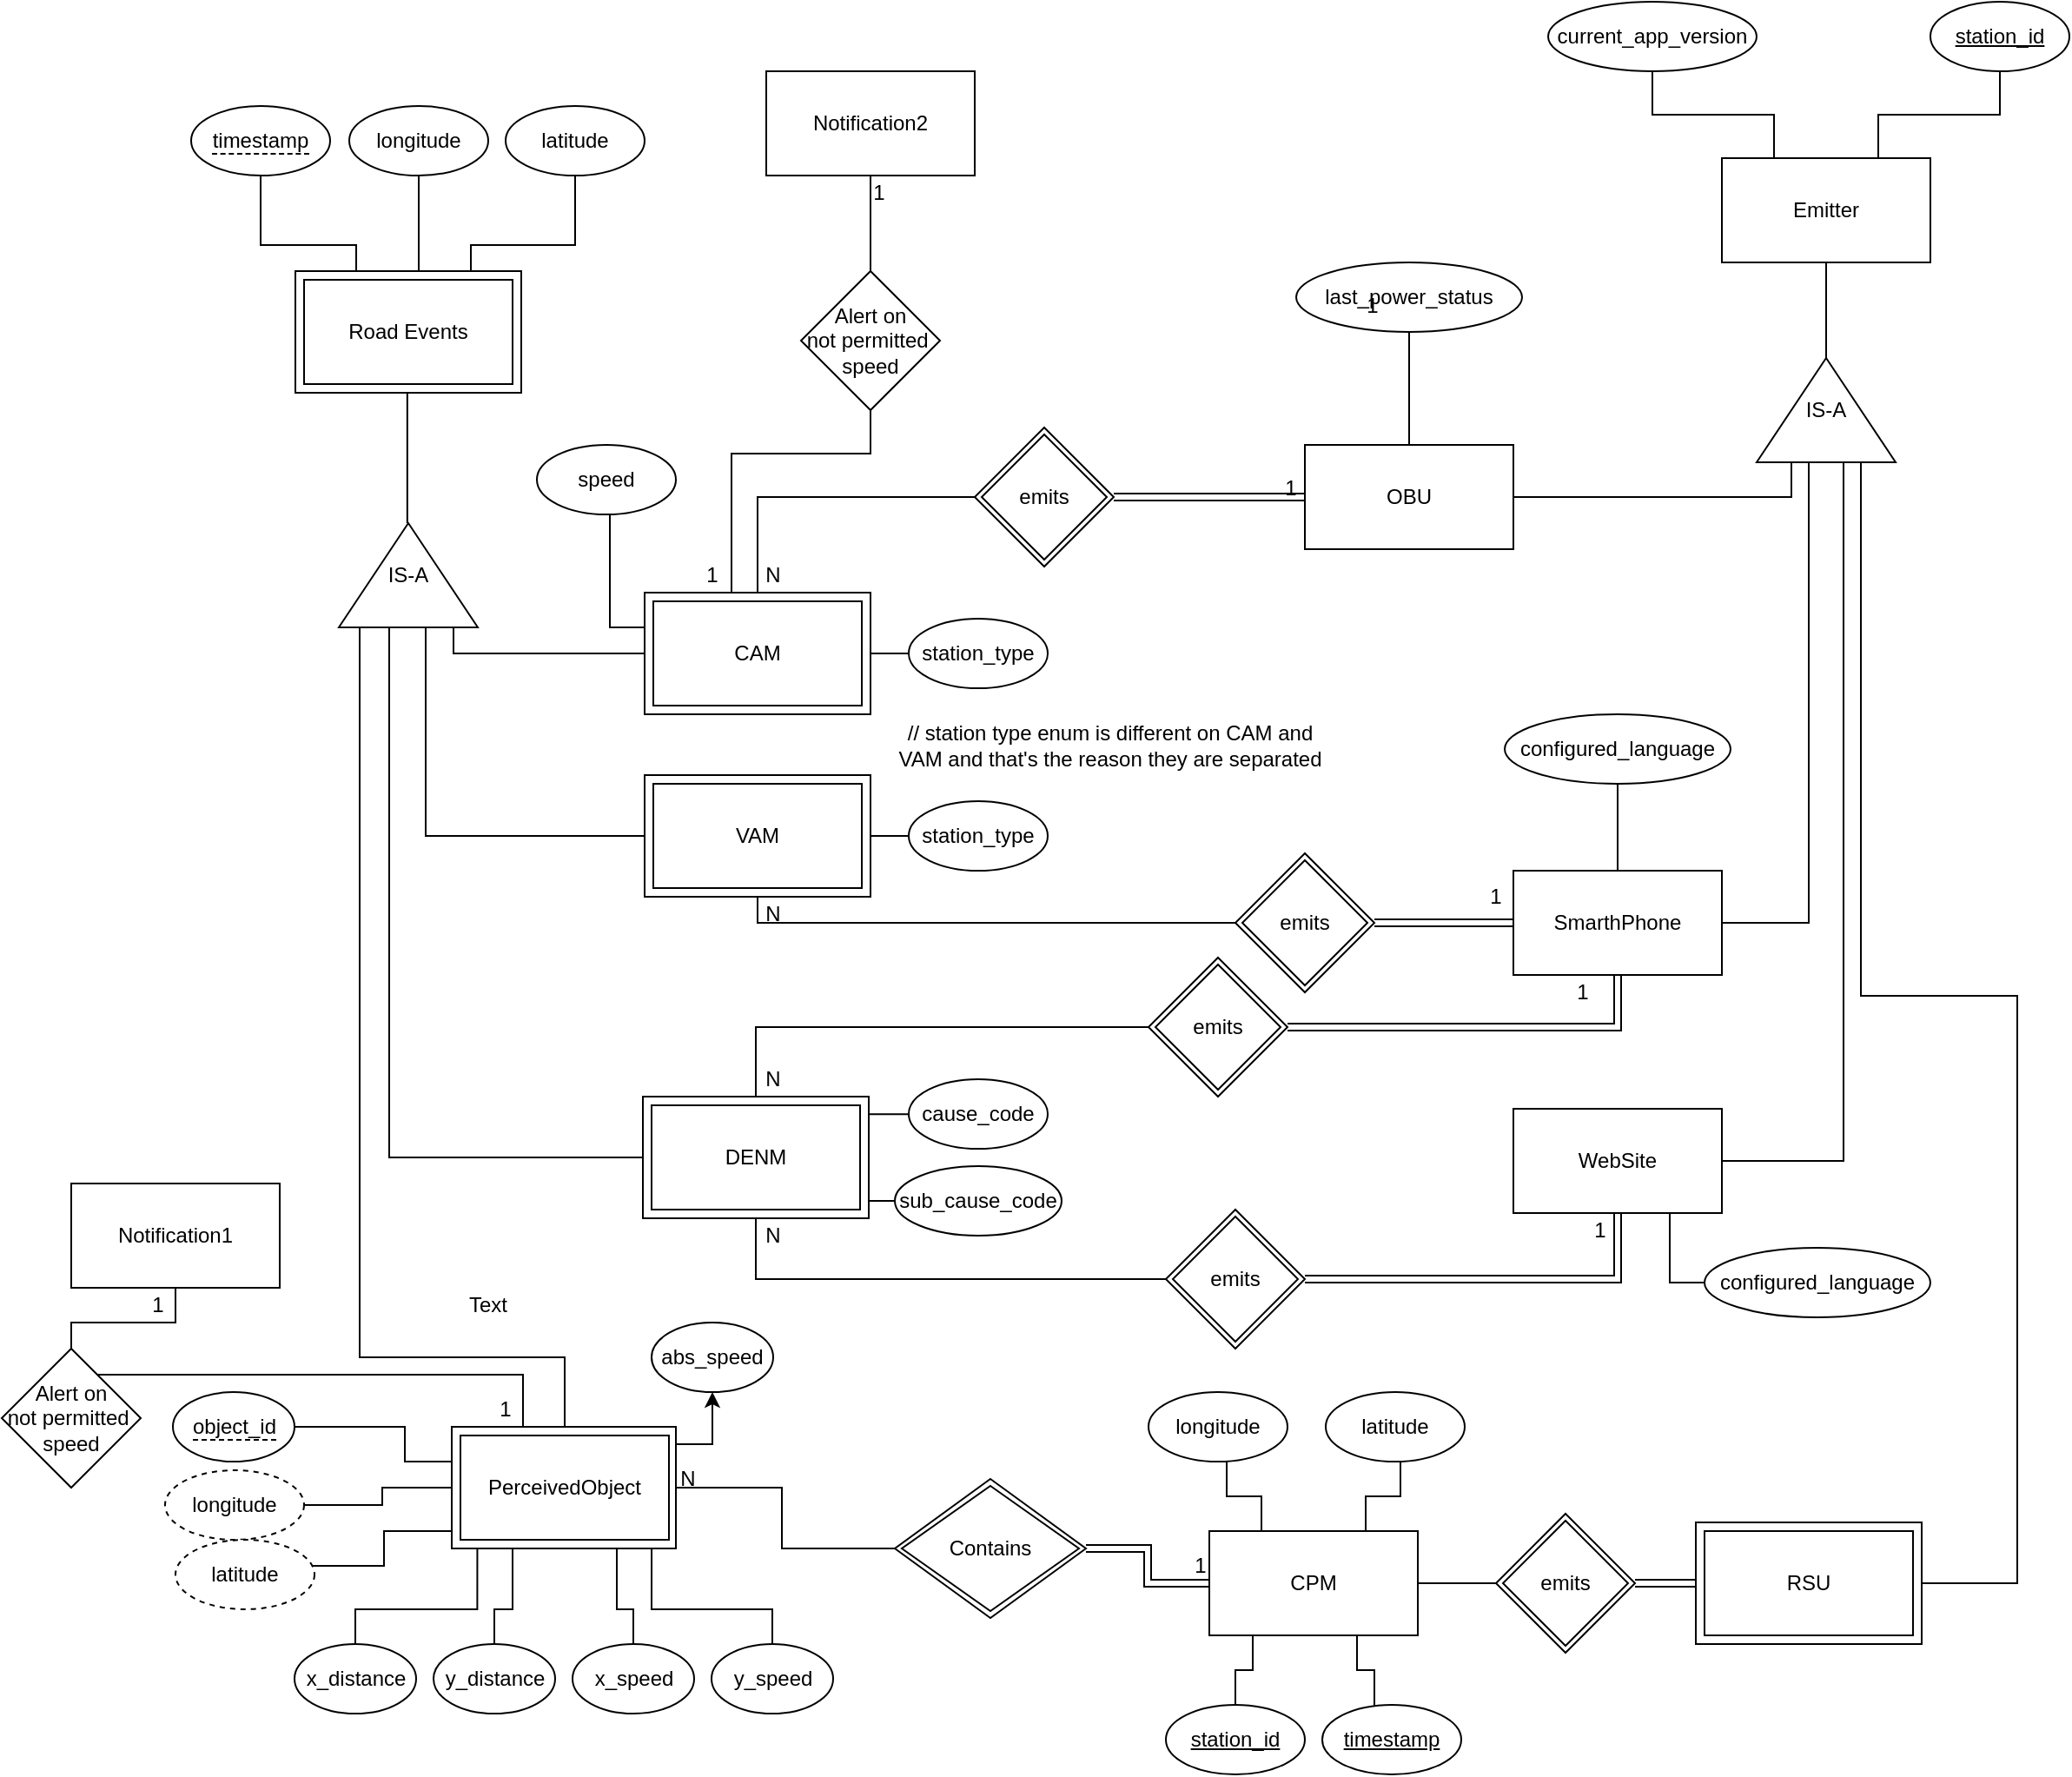 <mxfile version="14.6.6" type="device"><diagram id="6PaPcvtNf6uHi-llysC4" name="Page-1"><mxGraphModel dx="2003" dy="1028" grid="1" gridSize="10" guides="1" tooltips="1" connect="1" arrows="1" fold="1" page="1" pageScale="1" pageWidth="1200" pageHeight="1100" math="0" shadow="0"><root><mxCell id="0"/><mxCell id="1" parent="0"/><mxCell id="eNH_-MlL9D_157R0AB9f-15" style="edgeStyle=orthogonalEdgeStyle;rounded=0;orthogonalLoop=1;jettySize=auto;html=1;endArrow=none;endFill=0;" parent="1" source="uCCfLY6yWy59Nrj04FJ7-78" target="eNH_-MlL9D_157R0AB9f-14" edge="1"><mxGeometry relative="1" as="geometry"><Array as="points"><mxPoint x="355" y="400"/></Array></mxGeometry></mxCell><mxCell id="eNH_-MlL9D_157R0AB9f-16" style="edgeStyle=orthogonalEdgeStyle;rounded=0;orthogonalLoop=1;jettySize=auto;html=1;endArrow=none;endFill=0;" parent="1" source="uCCfLY6yWy59Nrj04FJ7-78" target="eNH_-MlL9D_157R0AB9f-19" edge="1"><mxGeometry relative="1" as="geometry"><mxPoint x="803.5" y="230" as="sourcePoint"/><Array as="points"><mxPoint x="425" y="300"/><mxPoint x="505" y="300"/></Array></mxGeometry></mxCell><mxCell id="eNH_-MlL9D_157R0AB9f-8" style="edgeStyle=orthogonalEdgeStyle;rounded=0;orthogonalLoop=1;jettySize=auto;html=1;endArrow=none;endFill=0;" parent="1" source="uCCfLY6yWy59Nrj04FJ7-2" target="eNH_-MlL9D_157R0AB9f-7" edge="1"><mxGeometry relative="1" as="geometry"><Array as="points"><mxPoint x="305" y="830"/><mxPoint x="75" y="830"/><mxPoint x="75" y="870"/></Array></mxGeometry></mxCell><mxCell id="eNH_-MlL9D_157R0AB9f-2" style="edgeStyle=orthogonalEdgeStyle;rounded=0;orthogonalLoop=1;jettySize=auto;html=1;" parent="1" source="uCCfLY6yWy59Nrj04FJ7-2" target="eNH_-MlL9D_157R0AB9f-1" edge="1"><mxGeometry relative="1" as="geometry"><Array as="points"><mxPoint x="414" y="870"/></Array></mxGeometry></mxCell><mxCell id="5Y6IBH2IR4dklzvz58kl-82" style="edgeStyle=orthogonalEdgeStyle;rounded=0;orthogonalLoop=1;jettySize=auto;html=1;endArrow=none;endFill=0;" parent="1" source="5Y6IBH2IR4dklzvz58kl-74" target="5Y6IBH2IR4dklzvz58kl-37" edge="1"><mxGeometry relative="1" as="geometry"><Array as="points"><mxPoint x="1165" y="950"/><mxPoint x="1165" y="612"/><mxPoint x="1075" y="612"/></Array></mxGeometry></mxCell><mxCell id="5Y6IBH2IR4dklzvz58kl-77" style="edgeStyle=orthogonalEdgeStyle;rounded=0;orthogonalLoop=1;jettySize=auto;html=1;exitX=1;exitY=0.5;exitDx=0;exitDy=0;endArrow=none;endFill=0;shape=link;" parent="1" source="5Y6IBH2IR4dklzvz58kl-75" target="5Y6IBH2IR4dklzvz58kl-74" edge="1"><mxGeometry relative="1" as="geometry"/></mxCell><mxCell id="5Y6IBH2IR4dklzvz58kl-84" value="CAM" style="rounded=0;whiteSpace=wrap;html=1;" parent="1" vertex="1"><mxGeometry x="980" y="915" width="130" height="70" as="geometry"/></mxCell><mxCell id="uCCfLY6yWy59Nrj04FJ7-75" style="edgeStyle=orthogonalEdgeStyle;rounded=0;orthogonalLoop=1;jettySize=auto;html=1;exitX=0.5;exitY=1;exitDx=0;exitDy=0;entryX=0.75;entryY=0;entryDx=0;entryDy=0;endArrow=none;endFill=0;" parent="1" source="uCCfLY6yWy59Nrj04FJ7-43" target="uCCfLY6yWy59Nrj04FJ7-57" edge="1"><mxGeometry relative="1" as="geometry"><Array as="points"><mxPoint x="245" y="200"/></Array></mxGeometry></mxCell><mxCell id="uCCfLY6yWy59Nrj04FJ7-76" style="edgeStyle=orthogonalEdgeStyle;rounded=0;orthogonalLoop=1;jettySize=auto;html=1;exitX=0.5;exitY=1;exitDx=0;exitDy=0;endArrow=none;endFill=0;" parent="1" source="uCCfLY6yWy59Nrj04FJ7-44" target="uCCfLY6yWy59Nrj04FJ7-57" edge="1"><mxGeometry relative="1" as="geometry"><Array as="points"><mxPoint x="335" y="180"/><mxPoint x="275" y="180"/></Array></mxGeometry></mxCell><mxCell id="uCCfLY6yWy59Nrj04FJ7-69" style="edgeStyle=orthogonalEdgeStyle;rounded=0;orthogonalLoop=1;jettySize=auto;html=1;exitX=0.25;exitY=0;exitDx=0;exitDy=0;entryX=0.5;entryY=1;entryDx=0;entryDy=0;endArrow=none;endFill=0;" parent="1" source="uCCfLY6yWy59Nrj04FJ7-57" target="uCCfLY6yWy59Nrj04FJ7-66" edge="1"><mxGeometry relative="1" as="geometry"><Array as="points"><mxPoint x="209" y="180"/><mxPoint x="154" y="180"/></Array></mxGeometry></mxCell><mxCell id="uCCfLY6yWy59Nrj04FJ7-74" style="edgeStyle=orthogonalEdgeStyle;rounded=0;orthogonalLoop=1;jettySize=auto;html=1;exitX=1;exitY=0.5;exitDx=0;exitDy=0;entryX=0.5;entryY=1;entryDx=0;entryDy=0;endArrow=none;endFill=0;" parent="1" edge="1"><mxGeometry relative="1" as="geometry"><mxPoint x="238.41" y="340.0" as="sourcePoint"/><mxPoint x="238.41" y="260" as="targetPoint"/></mxGeometry></mxCell><mxCell id="5Y6IBH2IR4dklzvz58kl-83" value="CAM" style="rounded=0;whiteSpace=wrap;html=1;" parent="1" vertex="1"><mxGeometry x="174" y="195" width="130" height="70" as="geometry"/></mxCell><mxCell id="5Y6IBH2IR4dklzvz58kl-70" style="edgeStyle=orthogonalEdgeStyle;rounded=0;orthogonalLoop=1;jettySize=auto;html=1;endArrow=none;endFill=0;" parent="1" source="uCCfLY6yWy59Nrj04FJ7-4" target="uCCfLY6yWy59Nrj04FJ7-2" edge="1"><mxGeometry relative="1" as="geometry"/></mxCell><mxCell id="5Y6IBH2IR4dklzvz58kl-68" style="edgeStyle=orthogonalEdgeStyle;rounded=0;orthogonalLoop=1;jettySize=auto;html=1;endArrow=none;endFill=0;" parent="1" source="uCCfLY6yWy59Nrj04FJ7-2" target="uCCfLY6yWy59Nrj04FJ7-71" edge="1"><mxGeometry relative="1" as="geometry"><Array as="points"><mxPoint x="329" y="820"/><mxPoint x="211" y="820"/></Array></mxGeometry></mxCell><mxCell id="uCCfLY6yWy59Nrj04FJ7-49" style="edgeStyle=orthogonalEdgeStyle;rounded=0;orthogonalLoop=1;jettySize=auto;html=1;exitX=1.003;exitY=0.085;exitDx=0;exitDy=0;entryX=0;entryY=0.5;entryDx=0;entryDy=0;endArrow=none;endFill=0;exitPerimeter=0;" parent="1" target="uCCfLY6yWy59Nrj04FJ7-48" edge="1"><mxGeometry relative="1" as="geometry"><mxPoint x="500.36" y="680.1" as="sourcePoint"/><Array as="points"><mxPoint x="530" y="680"/><mxPoint x="530" y="680"/></Array></mxGeometry></mxCell><mxCell id="uCCfLY6yWy59Nrj04FJ7-51" style="edgeStyle=orthogonalEdgeStyle;rounded=0;orthogonalLoop=1;jettySize=auto;html=1;entryX=0;entryY=0.5;entryDx=0;entryDy=0;endArrow=none;endFill=0;" parent="1" target="uCCfLY6yWy59Nrj04FJ7-50" edge="1"><mxGeometry relative="1" as="geometry"><mxPoint x="499" y="730" as="sourcePoint"/><Array as="points"/></mxGeometry></mxCell><mxCell id="uCCfLY6yWy59Nrj04FJ7-73" style="edgeStyle=orthogonalEdgeStyle;rounded=0;orthogonalLoop=1;jettySize=auto;html=1;exitX=0;exitY=0.5;exitDx=0;exitDy=0;endArrow=none;endFill=0;" parent="1" edge="1"><mxGeometry relative="1" as="geometry"><Array as="points"><mxPoint x="228" y="705"/></Array><mxPoint x="378" y="705" as="sourcePoint"/><mxPoint x="228" y="400" as="targetPoint"/></mxGeometry></mxCell><mxCell id="5Y6IBH2IR4dklzvz58kl-15" style="edgeStyle=orthogonalEdgeStyle;rounded=0;orthogonalLoop=1;jettySize=auto;html=1;exitX=0;exitY=0.5;exitDx=0;exitDy=0;endArrow=none;endFill=0;entryX=0.5;entryY=0;entryDx=0;entryDy=0;" parent="1" source="5Y6IBH2IR4dklzvz58kl-13" target="uCCfLY6yWy59Nrj04FJ7-41" edge="1"><mxGeometry relative="1" as="geometry"><mxPoint x="395" y="640" as="targetPoint"/><Array as="points"><mxPoint x="665" y="630"/><mxPoint x="439" y="630"/></Array></mxGeometry></mxCell><mxCell id="5Y6IBH2IR4dklzvz58kl-20" style="edgeStyle=orthogonalEdgeStyle;rounded=0;orthogonalLoop=1;jettySize=auto;html=1;exitX=0;exitY=0.5;exitDx=0;exitDy=0;endArrow=none;endFill=0;entryX=0.25;entryY=0;entryDx=0;entryDy=0;" parent="1" source="5Y6IBH2IR4dklzvz58kl-21" target="5Y6IBH2IR4dklzvz58kl-23" edge="1"><mxGeometry relative="1" as="geometry"><mxPoint x="449" y="820.0" as="targetPoint"/><Array as="points"><mxPoint x="439" y="775"/></Array></mxGeometry></mxCell><mxCell id="5Y6IBH2IR4dklzvz58kl-66" value="CAM" style="rounded=0;whiteSpace=wrap;html=1;" parent="1" vertex="1"><mxGeometry x="374" y="670" width="130" height="70" as="geometry"/></mxCell><mxCell id="5Y6IBH2IR4dklzvz58kl-62" style="edgeStyle=orthogonalEdgeStyle;rounded=0;orthogonalLoop=1;jettySize=auto;html=1;endArrow=none;endFill=0;" parent="1" source="5Y6IBH2IR4dklzvz58kl-59" target="uCCfLY6yWy59Nrj04FJ7-78" edge="1"><mxGeometry relative="1" as="geometry"/></mxCell><mxCell id="5Y6IBH2IR4dklzvz58kl-8" style="edgeStyle=orthogonalEdgeStyle;rounded=0;orthogonalLoop=1;jettySize=auto;html=1;exitX=0;exitY=0.5;exitDx=0;exitDy=0;entryX=0.5;entryY=1;entryDx=0;entryDy=0;endArrow=none;endFill=0;" parent="1" source="5Y6IBH2IR4dklzvz58kl-3" target="uCCfLY6yWy59Nrj04FJ7-30" edge="1"><mxGeometry relative="1" as="geometry"><Array as="points"><mxPoint x="665" y="570"/><mxPoint x="439" y="570"/></Array></mxGeometry></mxCell><mxCell id="uCCfLY6yWy59Nrj04FJ7-40" style="edgeStyle=orthogonalEdgeStyle;rounded=0;orthogonalLoop=1;jettySize=auto;html=1;exitX=1;exitY=0.5;exitDx=0;exitDy=0;entryX=0;entryY=0.5;entryDx=0;entryDy=0;endArrow=none;endFill=0;" parent="1" target="uCCfLY6yWy59Nrj04FJ7-39" edge="1"><mxGeometry relative="1" as="geometry"><mxPoint x="500" y="520" as="sourcePoint"/><Array as="points"><mxPoint x="545" y="520"/><mxPoint x="545" y="520"/></Array></mxGeometry></mxCell><mxCell id="uCCfLY6yWy59Nrj04FJ7-72" style="edgeStyle=orthogonalEdgeStyle;rounded=0;orthogonalLoop=1;jettySize=auto;html=1;exitX=0;exitY=0.5;exitDx=0;exitDy=0;endArrow=none;endFill=0;" parent="1" edge="1"><mxGeometry relative="1" as="geometry"><mxPoint x="381" y="520" as="sourcePoint"/><mxPoint x="249" y="400" as="targetPoint"/><Array as="points"><mxPoint x="249" y="520"/></Array></mxGeometry></mxCell><mxCell id="5Y6IBH2IR4dklzvz58kl-51" value="CAM" style="rounded=0;whiteSpace=wrap;html=1;" parent="1" vertex="1"><mxGeometry x="375" y="485" width="130" height="70" as="geometry"/></mxCell><mxCell id="uCCfLY6yWy59Nrj04FJ7-77" style="edgeStyle=orthogonalEdgeStyle;rounded=0;orthogonalLoop=1;jettySize=auto;html=1;exitX=1;exitY=0.5;exitDx=0;exitDy=0;entryX=0;entryY=0.5;entryDx=0;entryDy=0;endArrow=none;endFill=0;" parent="1" edge="1"><mxGeometry relative="1" as="geometry"><Array as="points"><mxPoint x="545" y="415"/><mxPoint x="545" y="415"/></Array><mxPoint x="500" y="415" as="sourcePoint"/><mxPoint x="527" y="415" as="targetPoint"/></mxGeometry></mxCell><mxCell id="uCCfLY6yWy59Nrj04FJ7-80" style="edgeStyle=orthogonalEdgeStyle;rounded=0;orthogonalLoop=1;jettySize=auto;html=1;exitX=0;exitY=0.5;exitDx=0;exitDy=0;endArrow=none;endFill=0;" parent="1" source="uCCfLY6yWy59Nrj04FJ7-78" target="uCCfLY6yWy59Nrj04FJ7-71" edge="1"><mxGeometry relative="1" as="geometry"><Array as="points"><mxPoint x="265" y="415"/></Array></mxGeometry></mxCell><mxCell id="5Y6IBH2IR4dklzvz58kl-49" value="CAM" style="rounded=0;whiteSpace=wrap;html=1;" parent="1" vertex="1"><mxGeometry x="375" y="380" width="130" height="70" as="geometry"/></mxCell><mxCell id="uCCfLY6yWy59Nrj04FJ7-55" style="edgeStyle=orthogonalEdgeStyle;rounded=0;orthogonalLoop=1;jettySize=auto;html=1;endArrow=none;endFill=0;" parent="1" source="uCCfLY6yWy59Nrj04FJ7-2" target="uCCfLY6yWy59Nrj04FJ7-53" edge="1"><mxGeometry relative="1" as="geometry"><Array as="points"/></mxGeometry></mxCell><mxCell id="uCCfLY6yWy59Nrj04FJ7-56" style="edgeStyle=orthogonalEdgeStyle;rounded=0;orthogonalLoop=1;jettySize=auto;html=1;endArrow=none;endFill=0;" parent="1" source="uCCfLY6yWy59Nrj04FJ7-2" target="uCCfLY6yWy59Nrj04FJ7-54" edge="1"><mxGeometry relative="1" as="geometry"><Array as="points"><mxPoint x="225" y="920"/><mxPoint x="225" y="940"/></Array></mxGeometry></mxCell><mxCell id="uCCfLY6yWy59Nrj04FJ7-21" style="edgeStyle=orthogonalEdgeStyle;rounded=0;orthogonalLoop=1;jettySize=auto;html=1;entryX=1;entryY=0.5;entryDx=0;entryDy=0;endArrow=none;endFill=0;" parent="1" source="uCCfLY6yWy59Nrj04FJ7-2" target="uCCfLY6yWy59Nrj04FJ7-20" edge="1"><mxGeometry relative="1" as="geometry"><Array as="points"><mxPoint x="237" y="880"/><mxPoint x="237" y="860"/></Array></mxGeometry></mxCell><mxCell id="uCCfLY6yWy59Nrj04FJ7-26" style="edgeStyle=orthogonalEdgeStyle;rounded=0;orthogonalLoop=1;jettySize=auto;html=1;entryX=0.5;entryY=0;entryDx=0;entryDy=0;endArrow=none;endFill=0;exitX=0.081;exitY=1.001;exitDx=0;exitDy=0;exitPerimeter=0;" parent="1" source="uCCfLY6yWy59Nrj04FJ7-2" target="uCCfLY6yWy59Nrj04FJ7-22" edge="1"><mxGeometry relative="1" as="geometry"><mxPoint x="278" y="927" as="sourcePoint"/><Array as="points"><mxPoint x="279" y="965"/><mxPoint x="209" y="965"/></Array></mxGeometry></mxCell><mxCell id="uCCfLY6yWy59Nrj04FJ7-27" style="edgeStyle=orthogonalEdgeStyle;rounded=0;orthogonalLoop=1;jettySize=auto;html=1;exitX=0.25;exitY=1;exitDx=0;exitDy=0;entryX=0.5;entryY=0;entryDx=0;entryDy=0;endArrow=none;endFill=0;" parent="1" source="uCCfLY6yWy59Nrj04FJ7-2" target="uCCfLY6yWy59Nrj04FJ7-23" edge="1"><mxGeometry relative="1" as="geometry"><Array as="points"><mxPoint x="299" y="965"/><mxPoint x="289" y="965"/></Array></mxGeometry></mxCell><mxCell id="uCCfLY6yWy59Nrj04FJ7-28" style="edgeStyle=orthogonalEdgeStyle;rounded=0;orthogonalLoop=1;jettySize=auto;html=1;exitX=0.75;exitY=1;exitDx=0;exitDy=0;entryX=0.5;entryY=0;entryDx=0;entryDy=0;endArrow=none;endFill=0;" parent="1" source="uCCfLY6yWy59Nrj04FJ7-2" target="uCCfLY6yWy59Nrj04FJ7-24" edge="1"><mxGeometry relative="1" as="geometry"><Array as="points"><mxPoint x="359" y="965"/><mxPoint x="369" y="965"/></Array></mxGeometry></mxCell><mxCell id="uCCfLY6yWy59Nrj04FJ7-29" style="edgeStyle=orthogonalEdgeStyle;rounded=0;orthogonalLoop=1;jettySize=auto;html=1;exitX=0.917;exitY=1.014;exitDx=0;exitDy=0;entryX=0.5;entryY=0;entryDx=0;entryDy=0;endArrow=none;endFill=0;exitPerimeter=0;" parent="1" source="uCCfLY6yWy59Nrj04FJ7-2" target="uCCfLY6yWy59Nrj04FJ7-25" edge="1"><mxGeometry relative="1" as="geometry"><Array as="points"><mxPoint x="379" y="965"/><mxPoint x="449" y="965"/></Array></mxGeometry></mxCell><mxCell id="uCCfLY6yWy59Nrj04FJ7-42" value="PerceivedObject" style="rounded=0;whiteSpace=wrap;html=1;double=true;" parent="1" vertex="1"><mxGeometry x="264" y="860" width="129" height="70" as="geometry"/></mxCell><mxCell id="uCCfLY6yWy59Nrj04FJ7-5" style="edgeStyle=orthogonalEdgeStyle;rounded=0;orthogonalLoop=1;jettySize=auto;html=1;endArrow=none;endFill=0;shape=link;" parent="1" source="uCCfLY6yWy59Nrj04FJ7-1" target="uCCfLY6yWy59Nrj04FJ7-4" edge="1"><mxGeometry relative="1" as="geometry"/></mxCell><mxCell id="uCCfLY6yWy59Nrj04FJ7-17" style="edgeStyle=orthogonalEdgeStyle;rounded=0;orthogonalLoop=1;jettySize=auto;html=1;exitX=0.25;exitY=0;exitDx=0;exitDy=0;endArrow=none;endFill=0;" parent="1" source="uCCfLY6yWy59Nrj04FJ7-1" target="uCCfLY6yWy59Nrj04FJ7-16" edge="1"><mxGeometry relative="1" as="geometry"><Array as="points"><mxPoint x="730" y="900"/><mxPoint x="710" y="900"/></Array></mxGeometry></mxCell><mxCell id="uCCfLY6yWy59Nrj04FJ7-19" style="edgeStyle=orthogonalEdgeStyle;rounded=0;orthogonalLoop=1;jettySize=auto;html=1;exitX=0.75;exitY=0;exitDx=0;exitDy=0;entryX=0.5;entryY=1;entryDx=0;entryDy=0;endArrow=none;endFill=0;" parent="1" source="uCCfLY6yWy59Nrj04FJ7-1" target="uCCfLY6yWy59Nrj04FJ7-18" edge="1"><mxGeometry relative="1" as="geometry"><Array as="points"><mxPoint x="790" y="900"/><mxPoint x="810" y="900"/><mxPoint x="810" y="880"/></Array></mxGeometry></mxCell><mxCell id="uCCfLY6yWy59Nrj04FJ7-1" value="CPM" style="rounded=0;whiteSpace=wrap;html=1;" parent="1" vertex="1"><mxGeometry x="700" y="920" width="120" height="60" as="geometry"/></mxCell><mxCell id="uCCfLY6yWy59Nrj04FJ7-2" value="PerceivedObject" style="rounded=0;whiteSpace=wrap;html=1;double=true;" parent="1" vertex="1"><mxGeometry x="269" y="865" width="120" height="60" as="geometry"/></mxCell><mxCell id="uCCfLY6yWy59Nrj04FJ7-4" value="Contains" style="rhombus;whiteSpace=wrap;html=1;strokeWidth=1;sketch=0;fillStyle=auto;perimeterSpacing=0;stroke-linecap=&quot;butt&quot;;double=1;" parent="1" vertex="1"><mxGeometry x="519" y="890" width="110" height="80" as="geometry"/></mxCell><mxCell id="uCCfLY6yWy59Nrj04FJ7-7" value="1" style="text;html=1;strokeColor=none;fillColor=none;align=center;verticalAlign=middle;whiteSpace=wrap;rounded=0;" parent="1" vertex="1"><mxGeometry x="675" y="930" width="40" height="20" as="geometry"/></mxCell><mxCell id="5Y6IBH2IR4dklzvz58kl-72" style="edgeStyle=orthogonalEdgeStyle;rounded=0;orthogonalLoop=1;jettySize=auto;html=1;endArrow=none;endFill=0;" parent="1" source="uCCfLY6yWy59Nrj04FJ7-10" target="uCCfLY6yWy59Nrj04FJ7-1" edge="1"><mxGeometry relative="1" as="geometry"><Array as="points"><mxPoint x="715" y="1000"/><mxPoint x="725" y="1000"/></Array></mxGeometry></mxCell><mxCell id="uCCfLY6yWy59Nrj04FJ7-10" value="&lt;u&gt;station_id&lt;/u&gt;" style="ellipse;whiteSpace=wrap;html=1;" parent="1" vertex="1"><mxGeometry x="675" y="1020" width="80" height="40" as="geometry"/></mxCell><mxCell id="5Y6IBH2IR4dklzvz58kl-73" style="edgeStyle=orthogonalEdgeStyle;rounded=0;orthogonalLoop=1;jettySize=auto;html=1;endArrow=none;endFill=0;" parent="1" source="uCCfLY6yWy59Nrj04FJ7-12" target="uCCfLY6yWy59Nrj04FJ7-1" edge="1"><mxGeometry relative="1" as="geometry"><Array as="points"><mxPoint x="795" y="1000"/><mxPoint x="785" y="1000"/></Array></mxGeometry></mxCell><mxCell id="uCCfLY6yWy59Nrj04FJ7-12" value="&lt;u&gt;timestamp&lt;/u&gt;" style="ellipse;whiteSpace=wrap;html=1;" parent="1" vertex="1"><mxGeometry x="765" y="1020" width="80" height="40" as="geometry"/></mxCell><mxCell id="uCCfLY6yWy59Nrj04FJ7-16" value="longitude" style="ellipse;whiteSpace=wrap;html=1;" parent="1" vertex="1"><mxGeometry x="665" y="840" width="80" height="40" as="geometry"/></mxCell><mxCell id="uCCfLY6yWy59Nrj04FJ7-18" value="latitude" style="ellipse;whiteSpace=wrap;html=1;" parent="1" vertex="1"><mxGeometry x="767" y="840" width="80" height="40" as="geometry"/></mxCell><mxCell id="uCCfLY6yWy59Nrj04FJ7-20" value="&lt;div style=&quot;border-bottom: 1px dashed black&quot;&gt;object_id&lt;/div&gt;" style="ellipse;whiteSpace=wrap;html=1;" parent="1" vertex="1"><mxGeometry x="103.5" y="840" width="70" height="40" as="geometry"/></mxCell><mxCell id="uCCfLY6yWy59Nrj04FJ7-22" value="x_distance" style="ellipse;whiteSpace=wrap;html=1;" parent="1" vertex="1"><mxGeometry x="173.5" y="985" width="70" height="40" as="geometry"/></mxCell><mxCell id="uCCfLY6yWy59Nrj04FJ7-23" value="y_distance" style="ellipse;whiteSpace=wrap;html=1;" parent="1" vertex="1"><mxGeometry x="253.5" y="985" width="70" height="40" as="geometry"/></mxCell><mxCell id="uCCfLY6yWy59Nrj04FJ7-24" value="x_speed" style="ellipse;whiteSpace=wrap;html=1;" parent="1" vertex="1"><mxGeometry x="333.5" y="985" width="70" height="40" as="geometry"/></mxCell><mxCell id="uCCfLY6yWy59Nrj04FJ7-25" value="y_speed" style="ellipse;whiteSpace=wrap;html=1;" parent="1" vertex="1"><mxGeometry x="413.5" y="985" width="70" height="40" as="geometry"/></mxCell><mxCell id="uCCfLY6yWy59Nrj04FJ7-30" value="VAM" style="rounded=0;whiteSpace=wrap;html=1;absoluteArcSize=0;arcSize=12;imageHeight=24;" parent="1" vertex="1"><mxGeometry x="380" y="490" width="120" height="60" as="geometry"/></mxCell><mxCell id="uCCfLY6yWy59Nrj04FJ7-39" value="station_type" style="ellipse;whiteSpace=wrap;html=1;" parent="1" vertex="1"><mxGeometry x="527" y="500" width="80" height="40" as="geometry"/></mxCell><mxCell id="uCCfLY6yWy59Nrj04FJ7-41" value="DENM" style="rounded=0;whiteSpace=wrap;html=1;sketch=0;strokeColor=#000000;strokeWidth=1;" parent="1" vertex="1"><mxGeometry x="379" y="675" width="120" height="60" as="geometry"/></mxCell><mxCell id="uCCfLY6yWy59Nrj04FJ7-43" value="longitude" style="ellipse;whiteSpace=wrap;html=1;" parent="1" vertex="1"><mxGeometry x="205" y="100" width="80" height="40" as="geometry"/></mxCell><mxCell id="uCCfLY6yWy59Nrj04FJ7-44" value="latitude" style="ellipse;whiteSpace=wrap;html=1;" parent="1" vertex="1"><mxGeometry x="295" y="100" width="80" height="40" as="geometry"/></mxCell><mxCell id="uCCfLY6yWy59Nrj04FJ7-48" value="cause_code" style="ellipse;whiteSpace=wrap;html=1;" parent="1" vertex="1"><mxGeometry x="527" y="660" width="80" height="40" as="geometry"/></mxCell><mxCell id="uCCfLY6yWy59Nrj04FJ7-50" value="sub_cause_code" style="ellipse;whiteSpace=wrap;html=1;" parent="1" vertex="1"><mxGeometry x="519" y="710" width="96" height="40" as="geometry"/></mxCell><mxCell id="uCCfLY6yWy59Nrj04FJ7-53" value="longitude" style="ellipse;whiteSpace=wrap;html=1;dashed=1;" parent="1" vertex="1"><mxGeometry x="99" y="885" width="80" height="40" as="geometry"/></mxCell><mxCell id="uCCfLY6yWy59Nrj04FJ7-54" value="latitude" style="ellipse;whiteSpace=wrap;html=1;dashed=1;" parent="1" vertex="1"><mxGeometry x="105" y="925" width="80" height="40" as="geometry"/></mxCell><mxCell id="uCCfLY6yWy59Nrj04FJ7-57" value="Road Events" style="rounded=0;whiteSpace=wrap;html=1;sketch=0;strokeColor=#000000;strokeWidth=1;rotation=0;" parent="1" vertex="1"><mxGeometry x="179" y="200" width="120" height="60" as="geometry"/></mxCell><mxCell id="uCCfLY6yWy59Nrj04FJ7-66" value="&lt;div style=&quot;border-bottom: 1px dashed black&quot;&gt;timestamp&lt;br&gt;&lt;/div&gt;" style="ellipse;whiteSpace=wrap;html=1;" parent="1" vertex="1"><mxGeometry x="114" y="100" width="80" height="40" as="geometry"/></mxCell><mxCell id="uCCfLY6yWy59Nrj04FJ7-71" value="IS-A" style="triangle;whiteSpace=wrap;html=1;rounded=0;sketch=0;strokeColor=#000000;strokeWidth=1;rotation=0;direction=north;" parent="1" vertex="1"><mxGeometry x="199" y="340" width="80" height="60" as="geometry"/></mxCell><mxCell id="uCCfLY6yWy59Nrj04FJ7-78" value="CAM" style="rounded=0;whiteSpace=wrap;html=1;" parent="1" vertex="1"><mxGeometry x="380" y="385" width="120" height="60" as="geometry"/></mxCell><mxCell id="5Y6IBH2IR4dklzvz58kl-41" style="edgeStyle=orthogonalEdgeStyle;rounded=0;orthogonalLoop=1;jettySize=auto;html=1;endArrow=none;endFill=0;" parent="1" source="5Y6IBH2IR4dklzvz58kl-1" target="5Y6IBH2IR4dklzvz58kl-37" edge="1"><mxGeometry relative="1" as="geometry"><Array as="points"><mxPoint x="1045" y="570"/></Array></mxGeometry></mxCell><mxCell id="5Y6IBH2IR4dklzvz58kl-1" value="SmarthPhone" style="rounded=0;whiteSpace=wrap;html=1;" parent="1" vertex="1"><mxGeometry x="875" y="540" width="120" height="60" as="geometry"/></mxCell><mxCell id="5Y6IBH2IR4dklzvz58kl-9" style="edgeStyle=orthogonalEdgeStyle;rounded=0;orthogonalLoop=1;jettySize=auto;html=1;exitX=1;exitY=0.5;exitDx=0;exitDy=0;entryX=0;entryY=0.5;entryDx=0;entryDy=0;endArrow=none;endFill=0;shape=link;" parent="1" source="5Y6IBH2IR4dklzvz58kl-3" target="5Y6IBH2IR4dklzvz58kl-1" edge="1"><mxGeometry relative="1" as="geometry"/></mxCell><mxCell id="5Y6IBH2IR4dklzvz58kl-3" value="emits" style="rhombus;whiteSpace=wrap;html=1;double=1;" parent="1" vertex="1"><mxGeometry x="715" y="530" width="80" height="80" as="geometry"/></mxCell><mxCell id="5Y6IBH2IR4dklzvz58kl-10" value="1" style="text;html=1;strokeColor=none;fillColor=none;align=center;verticalAlign=middle;whiteSpace=wrap;rounded=0;" parent="1" vertex="1"><mxGeometry x="845" y="545" width="40" height="20" as="geometry"/></mxCell><mxCell id="5Y6IBH2IR4dklzvz58kl-11" value="N" style="text;html=1;strokeColor=none;fillColor=none;align=center;verticalAlign=middle;whiteSpace=wrap;rounded=0;" parent="1" vertex="1"><mxGeometry x="429" y="555" width="40" height="20" as="geometry"/></mxCell><mxCell id="5Y6IBH2IR4dklzvz58kl-12" style="edgeStyle=orthogonalEdgeStyle;rounded=0;orthogonalLoop=1;jettySize=auto;html=1;exitX=1;exitY=0.5;exitDx=0;exitDy=0;entryX=0.5;entryY=1;entryDx=0;entryDy=0;endArrow=none;endFill=0;shape=link;" parent="1" source="5Y6IBH2IR4dklzvz58kl-13" target="5Y6IBH2IR4dklzvz58kl-1" edge="1"><mxGeometry relative="1" as="geometry"><mxPoint x="845" y="702.5" as="targetPoint"/></mxGeometry></mxCell><mxCell id="5Y6IBH2IR4dklzvz58kl-13" value="emits" style="rhombus;whiteSpace=wrap;html=1;double=1;" parent="1" vertex="1"><mxGeometry x="665" y="590" width="80" height="80" as="geometry"/></mxCell><mxCell id="5Y6IBH2IR4dklzvz58kl-14" value="1" style="text;html=1;strokeColor=none;fillColor=none;align=center;verticalAlign=middle;whiteSpace=wrap;rounded=0;" parent="1" vertex="1"><mxGeometry x="895" y="600" width="40" height="20" as="geometry"/></mxCell><mxCell id="5Y6IBH2IR4dklzvz58kl-16" value="N" style="text;html=1;strokeColor=none;fillColor=none;align=center;verticalAlign=middle;whiteSpace=wrap;rounded=0;" parent="1" vertex="1"><mxGeometry x="429" y="650" width="40" height="20" as="geometry"/></mxCell><mxCell id="5Y6IBH2IR4dklzvz58kl-42" style="edgeStyle=orthogonalEdgeStyle;rounded=0;orthogonalLoop=1;jettySize=auto;html=1;endArrow=none;endFill=0;" parent="1" source="5Y6IBH2IR4dklzvz58kl-18" target="5Y6IBH2IR4dklzvz58kl-37" edge="1"><mxGeometry relative="1" as="geometry"><Array as="points"><mxPoint x="1065" y="707"/></Array></mxGeometry></mxCell><mxCell id="5Y6IBH2IR4dklzvz58kl-18" value="WebSite" style="rounded=0;whiteSpace=wrap;html=1;" parent="1" vertex="1"><mxGeometry x="875" y="677" width="120" height="60" as="geometry"/></mxCell><mxCell id="5Y6IBH2IR4dklzvz58kl-19" style="edgeStyle=orthogonalEdgeStyle;rounded=0;orthogonalLoop=1;jettySize=auto;html=1;exitX=1;exitY=0.5;exitDx=0;exitDy=0;endArrow=none;endFill=0;entryX=0.5;entryY=1;entryDx=0;entryDy=0;shape=link;" parent="1" source="5Y6IBH2IR4dklzvz58kl-21" target="5Y6IBH2IR4dklzvz58kl-18" edge="1"><mxGeometry relative="1" as="geometry"><mxPoint x="935" y="730" as="targetPoint"/></mxGeometry></mxCell><mxCell id="5Y6IBH2IR4dklzvz58kl-21" value="emits" style="rhombus;whiteSpace=wrap;html=1;double=1;" parent="1" vertex="1"><mxGeometry x="675" y="735" width="80" height="80" as="geometry"/></mxCell><mxCell id="5Y6IBH2IR4dklzvz58kl-22" value="1" style="text;html=1;strokeColor=none;fillColor=none;align=center;verticalAlign=middle;whiteSpace=wrap;rounded=0;" parent="1" vertex="1"><mxGeometry x="905" y="737" width="40" height="20" as="geometry"/></mxCell><mxCell id="5Y6IBH2IR4dklzvz58kl-23" value="N" style="text;html=1;strokeColor=none;fillColor=none;align=center;verticalAlign=middle;whiteSpace=wrap;rounded=0;" parent="1" vertex="1"><mxGeometry x="429" y="740" width="40" height="20" as="geometry"/></mxCell><mxCell id="5Y6IBH2IR4dklzvz58kl-44" style="edgeStyle=orthogonalEdgeStyle;rounded=0;orthogonalLoop=1;jettySize=auto;html=1;endArrow=none;endFill=0;" parent="1" source="5Y6IBH2IR4dklzvz58kl-37" target="5Y6IBH2IR4dklzvz58kl-38" edge="1"><mxGeometry relative="1" as="geometry"/></mxCell><mxCell id="5Y6IBH2IR4dklzvz58kl-37" value="IS-A" style="triangle;whiteSpace=wrap;html=1;rounded=0;sketch=0;strokeColor=#000000;strokeWidth=1;rotation=0;direction=north;" parent="1" vertex="1"><mxGeometry x="1015" y="245" width="80" height="60" as="geometry"/></mxCell><mxCell id="5Y6IBH2IR4dklzvz58kl-45" style="edgeStyle=orthogonalEdgeStyle;rounded=0;orthogonalLoop=1;jettySize=auto;html=1;endArrow=none;endFill=0;" parent="1" source="5Y6IBH2IR4dklzvz58kl-38" target="5Y6IBH2IR4dklzvz58kl-40" edge="1"><mxGeometry relative="1" as="geometry"><Array as="points"><mxPoint x="1025" y="105"/><mxPoint x="955" y="105"/></Array></mxGeometry></mxCell><mxCell id="5Y6IBH2IR4dklzvz58kl-46" style="edgeStyle=orthogonalEdgeStyle;rounded=0;orthogonalLoop=1;jettySize=auto;html=1;endArrow=none;endFill=0;" parent="1" source="5Y6IBH2IR4dklzvz58kl-38" target="5Y6IBH2IR4dklzvz58kl-39" edge="1"><mxGeometry relative="1" as="geometry"><Array as="points"><mxPoint x="1085" y="105"/><mxPoint x="1155" y="105"/></Array></mxGeometry></mxCell><mxCell id="5Y6IBH2IR4dklzvz58kl-38" value="Emitter" style="rounded=0;whiteSpace=wrap;html=1;" parent="1" vertex="1"><mxGeometry x="995" y="130" width="120" height="60" as="geometry"/></mxCell><mxCell id="5Y6IBH2IR4dklzvz58kl-39" value="&lt;u&gt;station_id&lt;/u&gt;" style="ellipse;whiteSpace=wrap;html=1;" parent="1" vertex="1"><mxGeometry x="1115" y="40" width="80" height="40" as="geometry"/></mxCell><mxCell id="5Y6IBH2IR4dklzvz58kl-40" value="current_app_version" style="ellipse;whiteSpace=wrap;html=1;" parent="1" vertex="1"><mxGeometry x="895" y="40" width="120" height="40" as="geometry"/></mxCell><mxCell id="5Y6IBH2IR4dklzvz58kl-52" value="// station type enum is different on CAM and VAM and that's the reason they are separated" style="text;html=1;strokeColor=none;fillColor=none;align=center;verticalAlign=middle;whiteSpace=wrap;rounded=0;" parent="1" vertex="1"><mxGeometry x="519" y="445" width="248" height="45" as="geometry"/></mxCell><mxCell id="5Y6IBH2IR4dklzvz58kl-53" style="edgeStyle=orthogonalEdgeStyle;rounded=0;orthogonalLoop=1;jettySize=auto;html=1;endArrow=none;endFill=0;" parent="1" target="5Y6IBH2IR4dklzvz58kl-54" edge="1"><mxGeometry relative="1" as="geometry"><mxPoint x="935" y="540" as="sourcePoint"/><Array as="points"><mxPoint x="935" y="500"/><mxPoint x="935" y="500"/></Array></mxGeometry></mxCell><mxCell id="5Y6IBH2IR4dklzvz58kl-54" value="configured_language" style="ellipse;whiteSpace=wrap;html=1;" parent="1" vertex="1"><mxGeometry x="870" y="450" width="130" height="40" as="geometry"/></mxCell><mxCell id="5Y6IBH2IR4dklzvz58kl-56" style="edgeStyle=orthogonalEdgeStyle;rounded=0;orthogonalLoop=1;jettySize=auto;html=1;endArrow=none;endFill=0;" parent="1" source="5Y6IBH2IR4dklzvz58kl-55" target="5Y6IBH2IR4dklzvz58kl-18" edge="1"><mxGeometry relative="1" as="geometry"><Array as="points"><mxPoint x="965" y="777"/></Array></mxGeometry></mxCell><mxCell id="5Y6IBH2IR4dklzvz58kl-55" value="configured_language" style="ellipse;whiteSpace=wrap;html=1;" parent="1" vertex="1"><mxGeometry x="985" y="757" width="130" height="40" as="geometry"/></mxCell><mxCell id="5Y6IBH2IR4dklzvz58kl-61" style="edgeStyle=orthogonalEdgeStyle;rounded=0;orthogonalLoop=1;jettySize=auto;html=1;endArrow=none;endFill=0;shape=link;" parent="1" source="5Y6IBH2IR4dklzvz58kl-57" target="5Y6IBH2IR4dklzvz58kl-59" edge="1"><mxGeometry relative="1" as="geometry"/></mxCell><mxCell id="5Y6IBH2IR4dklzvz58kl-65" style="edgeStyle=orthogonalEdgeStyle;rounded=0;orthogonalLoop=1;jettySize=auto;html=1;exitX=1;exitY=0.5;exitDx=0;exitDy=0;entryX=0;entryY=0.25;entryDx=0;entryDy=0;endArrow=none;endFill=0;" parent="1" source="5Y6IBH2IR4dklzvz58kl-57" target="5Y6IBH2IR4dklzvz58kl-37" edge="1"><mxGeometry relative="1" as="geometry"/></mxCell><mxCell id="5Y6IBH2IR4dklzvz58kl-81" style="edgeStyle=orthogonalEdgeStyle;rounded=0;orthogonalLoop=1;jettySize=auto;html=1;endArrow=none;endFill=0;" parent="1" source="5Y6IBH2IR4dklzvz58kl-57" target="5Y6IBH2IR4dklzvz58kl-80" edge="1"><mxGeometry relative="1" as="geometry"/></mxCell><mxCell id="5Y6IBH2IR4dklzvz58kl-57" value="OBU" style="rounded=0;whiteSpace=wrap;html=1;" parent="1" vertex="1"><mxGeometry x="755" y="295" width="120" height="60" as="geometry"/></mxCell><mxCell id="5Y6IBH2IR4dklzvz58kl-59" value="emits" style="rhombus;whiteSpace=wrap;html=1;double=1;" parent="1" vertex="1"><mxGeometry x="565" y="285" width="80" height="80" as="geometry"/></mxCell><mxCell id="5Y6IBH2IR4dklzvz58kl-63" value="N" style="text;html=1;strokeColor=none;fillColor=none;align=center;verticalAlign=middle;whiteSpace=wrap;rounded=0;" parent="1" vertex="1"><mxGeometry x="429" y="360" width="40" height="20" as="geometry"/></mxCell><mxCell id="5Y6IBH2IR4dklzvz58kl-64" value="1" style="text;html=1;strokeColor=none;fillColor=none;align=center;verticalAlign=middle;whiteSpace=wrap;rounded=0;" parent="1" vertex="1"><mxGeometry x="727" y="310" width="40" height="20" as="geometry"/></mxCell><mxCell id="5Y6IBH2IR4dklzvz58kl-71" value="N" style="text;html=1;strokeColor=none;fillColor=none;align=center;verticalAlign=middle;whiteSpace=wrap;rounded=0;" parent="1" vertex="1"><mxGeometry x="380" y="880" width="40" height="20" as="geometry"/></mxCell><mxCell id="5Y6IBH2IR4dklzvz58kl-74" value="RSU" style="rounded=0;whiteSpace=wrap;html=1;" parent="1" vertex="1"><mxGeometry x="985" y="920" width="120" height="60" as="geometry"/></mxCell><mxCell id="5Y6IBH2IR4dklzvz58kl-76" style="edgeStyle=orthogonalEdgeStyle;rounded=0;orthogonalLoop=1;jettySize=auto;html=1;exitX=0;exitY=0.5;exitDx=0;exitDy=0;endArrow=none;endFill=0;" parent="1" source="5Y6IBH2IR4dklzvz58kl-75" target="uCCfLY6yWy59Nrj04FJ7-1" edge="1"><mxGeometry relative="1" as="geometry"/></mxCell><mxCell id="5Y6IBH2IR4dklzvz58kl-75" value="emits" style="rhombus;whiteSpace=wrap;html=1;double=1;" parent="1" vertex="1"><mxGeometry x="865" y="910" width="80" height="80" as="geometry"/></mxCell><mxCell id="5Y6IBH2IR4dklzvz58kl-80" value="last_power_status" style="ellipse;whiteSpace=wrap;html=1;" parent="1" vertex="1"><mxGeometry x="750" y="190" width="130" height="40" as="geometry"/></mxCell><mxCell id="eNH_-MlL9D_157R0AB9f-1" value="abs_speed" style="ellipse;whiteSpace=wrap;html=1;" parent="1" vertex="1"><mxGeometry x="379" y="800" width="70" height="40" as="geometry"/></mxCell><mxCell id="eNH_-MlL9D_157R0AB9f-6" value="Notification1" style="rounded=0;whiteSpace=wrap;html=1;" parent="1" vertex="1"><mxGeometry x="45" y="720" width="120" height="60" as="geometry"/></mxCell><mxCell id="eNH_-MlL9D_157R0AB9f-9" style="edgeStyle=orthogonalEdgeStyle;rounded=0;orthogonalLoop=1;jettySize=auto;html=1;endArrow=none;endFill=0;" parent="1" source="eNH_-MlL9D_157R0AB9f-7" target="eNH_-MlL9D_157R0AB9f-6" edge="1"><mxGeometry relative="1" as="geometry"><Array as="points"><mxPoint x="45" y="800"/><mxPoint x="105" y="800"/></Array></mxGeometry></mxCell><mxCell id="eNH_-MlL9D_157R0AB9f-7" value="Alert on&lt;br&gt;not permitted&amp;nbsp;&lt;br&gt;speed" style="rhombus;whiteSpace=wrap;html=1;" parent="1" vertex="1"><mxGeometry x="5" y="815" width="80" height="80" as="geometry"/></mxCell><mxCell id="eNH_-MlL9D_157R0AB9f-10" value="Text" style="text;html=1;strokeColor=none;fillColor=none;align=center;verticalAlign=middle;whiteSpace=wrap;rounded=0;" parent="1" vertex="1"><mxGeometry x="265" y="780" width="40" height="20" as="geometry"/></mxCell><mxCell id="eNH_-MlL9D_157R0AB9f-11" value="1" style="text;html=1;strokeColor=none;fillColor=none;align=center;verticalAlign=middle;whiteSpace=wrap;rounded=0;" parent="1" vertex="1"><mxGeometry x="85" y="780" width="20" height="20" as="geometry"/></mxCell><mxCell id="eNH_-MlL9D_157R0AB9f-12" value="1" style="text;html=1;strokeColor=none;fillColor=none;align=center;verticalAlign=middle;whiteSpace=wrap;rounded=0;" parent="1" vertex="1"><mxGeometry x="285" y="840" width="20" height="20" as="geometry"/></mxCell><mxCell id="eNH_-MlL9D_157R0AB9f-13" value="station_type" style="ellipse;whiteSpace=wrap;html=1;" parent="1" vertex="1"><mxGeometry x="527" y="395" width="80" height="40" as="geometry"/></mxCell><mxCell id="eNH_-MlL9D_157R0AB9f-14" value="speed" style="ellipse;whiteSpace=wrap;html=1;" parent="1" vertex="1"><mxGeometry x="313" y="295" width="80" height="40" as="geometry"/></mxCell><mxCell id="eNH_-MlL9D_157R0AB9f-17" value="Notification2" style="rounded=0;whiteSpace=wrap;html=1;" parent="1" vertex="1"><mxGeometry x="445" y="80" width="120" height="60" as="geometry"/></mxCell><mxCell id="eNH_-MlL9D_157R0AB9f-18" style="edgeStyle=orthogonalEdgeStyle;rounded=0;orthogonalLoop=1;jettySize=auto;html=1;endArrow=none;endFill=0;" parent="1" source="eNH_-MlL9D_157R0AB9f-19" target="eNH_-MlL9D_157R0AB9f-17" edge="1"><mxGeometry relative="1" as="geometry"/></mxCell><mxCell id="eNH_-MlL9D_157R0AB9f-19" value="Alert on&lt;br&gt;not permitted&amp;nbsp;&lt;br&gt;speed" style="rhombus;whiteSpace=wrap;html=1;" parent="1" vertex="1"><mxGeometry x="465" y="195" width="80" height="80" as="geometry"/></mxCell><mxCell id="eNH_-MlL9D_157R0AB9f-20" value="1" style="text;html=1;strokeColor=none;fillColor=none;align=center;verticalAlign=middle;whiteSpace=wrap;rounded=0;" parent="1" vertex="1"><mxGeometry x="500" y="140" width="20" height="20" as="geometry"/></mxCell><mxCell id="eNH_-MlL9D_157R0AB9f-21" value="1" style="text;html=1;strokeColor=none;fillColor=none;align=center;verticalAlign=middle;whiteSpace=wrap;rounded=0;" parent="1" vertex="1"><mxGeometry x="783.5" y="205" width="20" height="20" as="geometry"/></mxCell><mxCell id="eNH_-MlL9D_157R0AB9f-22" value="1" style="text;html=1;strokeColor=none;fillColor=none;align=center;verticalAlign=middle;whiteSpace=wrap;rounded=0;" parent="1" vertex="1"><mxGeometry x="404" y="360" width="20" height="20" as="geometry"/></mxCell></root></mxGraphModel></diagram></mxfile>